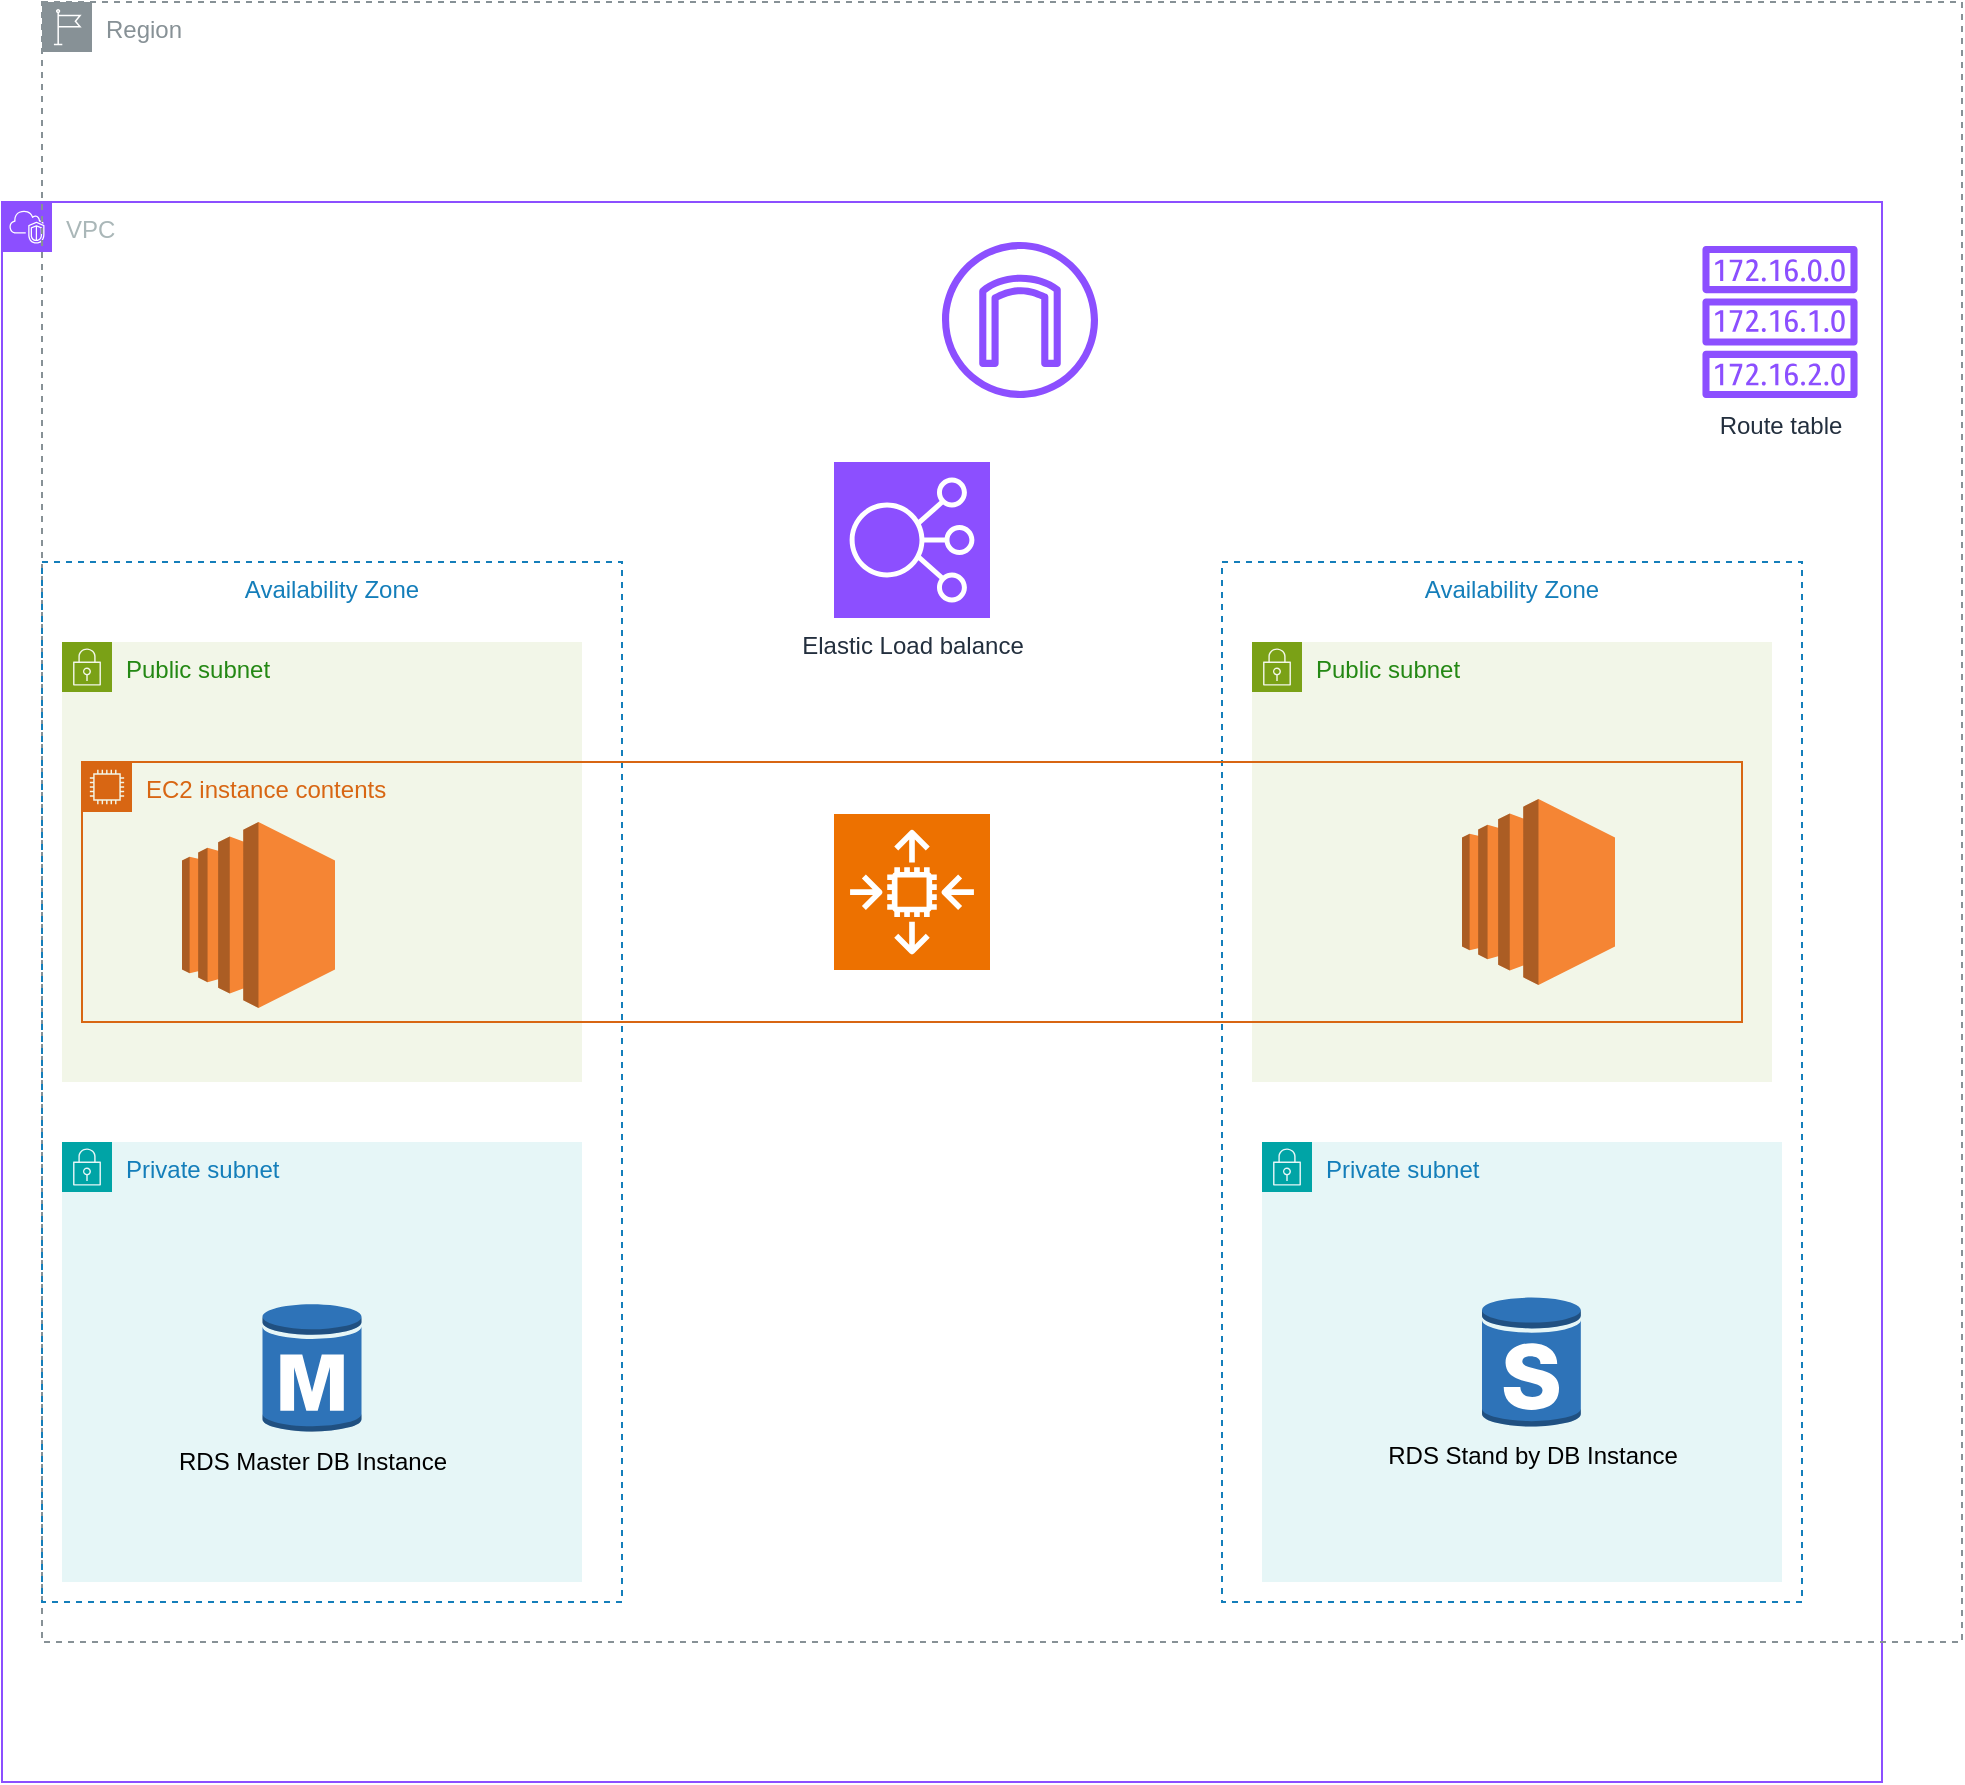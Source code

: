 <mxfile version="26.2.3">
  <diagram name="Page-1" id="_oD60J6IHfommlPzmUP2">
    <mxGraphModel dx="1215" dy="1701" grid="1" gridSize="10" guides="1" tooltips="1" connect="1" arrows="1" fold="1" page="1" pageScale="1" pageWidth="850" pageHeight="1100" math="0" shadow="0">
      <root>
        <mxCell id="0" />
        <mxCell id="1" parent="0" />
        <mxCell id="5L0FuMeQPzjHxBhtlWYr-2" value="VPC" style="points=[[0,0],[0.25,0],[0.5,0],[0.75,0],[1,0],[1,0.25],[1,0.5],[1,0.75],[1,1],[0.75,1],[0.5,1],[0.25,1],[0,1],[0,0.75],[0,0.5],[0,0.25]];outlineConnect=0;gradientColor=none;html=1;whiteSpace=wrap;fontSize=12;fontStyle=0;container=1;pointerEvents=0;collapsible=0;recursiveResize=0;shape=mxgraph.aws4.group;grIcon=mxgraph.aws4.group_vpc2;strokeColor=#8C4FFF;fillColor=none;verticalAlign=top;align=left;spacingLeft=30;fontColor=#AAB7B8;dashed=0;" vertex="1" parent="1">
          <mxGeometry x="20" y="60" width="940" height="790" as="geometry" />
        </mxCell>
        <mxCell id="5L0FuMeQPzjHxBhtlWYr-15" value="Availability Zone" style="fillColor=none;strokeColor=#147EBA;dashed=1;verticalAlign=top;fontStyle=0;fontColor=#147EBA;whiteSpace=wrap;html=1;" vertex="1" parent="5L0FuMeQPzjHxBhtlWYr-2">
          <mxGeometry x="610" y="180" width="290" height="520" as="geometry" />
        </mxCell>
        <mxCell id="5L0FuMeQPzjHxBhtlWYr-1" value="Region" style="sketch=0;outlineConnect=0;gradientColor=none;html=1;whiteSpace=wrap;fontSize=12;fontStyle=0;shape=mxgraph.aws4.group;grIcon=mxgraph.aws4.group_region;strokeColor=#879196;fillColor=none;verticalAlign=top;align=left;spacingLeft=30;fontColor=#879196;dashed=1;" vertex="1" parent="5L0FuMeQPzjHxBhtlWYr-2">
          <mxGeometry x="20" y="-100" width="960" height="820" as="geometry" />
        </mxCell>
        <mxCell id="5L0FuMeQPzjHxBhtlWYr-4" value="Availability Zone" style="fillColor=none;strokeColor=#147EBA;dashed=1;verticalAlign=top;fontStyle=0;fontColor=#147EBA;whiteSpace=wrap;html=1;" vertex="1" parent="5L0FuMeQPzjHxBhtlWYr-2">
          <mxGeometry x="20" y="180" width="290" height="520" as="geometry" />
        </mxCell>
        <mxCell id="5L0FuMeQPzjHxBhtlWYr-5" value="Public subnet" style="points=[[0,0],[0.25,0],[0.5,0],[0.75,0],[1,0],[1,0.25],[1,0.5],[1,0.75],[1,1],[0.75,1],[0.5,1],[0.25,1],[0,1],[0,0.75],[0,0.5],[0,0.25]];outlineConnect=0;gradientColor=none;html=1;whiteSpace=wrap;fontSize=12;fontStyle=0;container=1;pointerEvents=0;collapsible=0;recursiveResize=0;shape=mxgraph.aws4.group;grIcon=mxgraph.aws4.group_security_group;grStroke=0;strokeColor=#7AA116;fillColor=#F2F6E8;verticalAlign=top;align=left;spacingLeft=30;fontColor=#248814;dashed=0;" vertex="1" parent="5L0FuMeQPzjHxBhtlWYr-2">
          <mxGeometry x="30" y="220" width="260" height="220" as="geometry" />
        </mxCell>
        <mxCell id="5L0FuMeQPzjHxBhtlWYr-7" value="" style="sketch=0;points=[[0,0,0],[0.25,0,0],[0.5,0,0],[0.75,0,0],[1,0,0],[0,1,0],[0.25,1,0],[0.5,1,0],[0.75,1,0],[1,1,0],[0,0.25,0],[0,0.5,0],[0,0.75,0],[1,0.25,0],[1,0.5,0],[1,0.75,0]];outlineConnect=0;fontColor=#232F3E;fillColor=#ED7100;strokeColor=#ffffff;dashed=0;verticalLabelPosition=bottom;verticalAlign=top;align=center;html=1;fontSize=12;fontStyle=0;aspect=fixed;shape=mxgraph.aws4.resourceIcon;resIcon=mxgraph.aws4.auto_scaling2;" vertex="1" parent="5L0FuMeQPzjHxBhtlWYr-2">
          <mxGeometry x="416" y="306" width="78" height="78" as="geometry" />
        </mxCell>
        <mxCell id="5L0FuMeQPzjHxBhtlWYr-9" value="Elastic Load balance" style="sketch=0;points=[[0,0,0],[0.25,0,0],[0.5,0,0],[0.75,0,0],[1,0,0],[0,1,0],[0.25,1,0],[0.5,1,0],[0.75,1,0],[1,1,0],[0,0.25,0],[0,0.5,0],[0,0.75,0],[1,0.25,0],[1,0.5,0],[1,0.75,0]];outlineConnect=0;fontColor=#232F3E;fillColor=#8C4FFF;strokeColor=#ffffff;dashed=0;verticalLabelPosition=bottom;verticalAlign=top;align=center;html=1;fontSize=12;fontStyle=0;aspect=fixed;shape=mxgraph.aws4.resourceIcon;resIcon=mxgraph.aws4.elastic_load_balancing;" vertex="1" parent="5L0FuMeQPzjHxBhtlWYr-2">
          <mxGeometry x="416" y="130" width="78" height="78" as="geometry" />
        </mxCell>
        <mxCell id="5L0FuMeQPzjHxBhtlWYr-10" value="" style="sketch=0;outlineConnect=0;fontColor=#232F3E;gradientColor=none;fillColor=#8C4FFF;strokeColor=none;dashed=0;verticalLabelPosition=bottom;verticalAlign=top;align=center;html=1;fontSize=12;fontStyle=0;aspect=fixed;pointerEvents=1;shape=mxgraph.aws4.internet_gateway;" vertex="1" parent="5L0FuMeQPzjHxBhtlWYr-2">
          <mxGeometry x="470" y="20" width="78" height="78" as="geometry" />
        </mxCell>
        <mxCell id="5L0FuMeQPzjHxBhtlWYr-11" value="Route table" style="sketch=0;outlineConnect=0;fontColor=#232F3E;gradientColor=none;fillColor=#8C4FFF;strokeColor=none;dashed=0;verticalLabelPosition=bottom;verticalAlign=top;align=center;html=1;fontSize=12;fontStyle=0;aspect=fixed;pointerEvents=1;shape=mxgraph.aws4.route_table;" vertex="1" parent="5L0FuMeQPzjHxBhtlWYr-2">
          <mxGeometry x="850" y="22" width="78" height="76" as="geometry" />
        </mxCell>
        <mxCell id="5L0FuMeQPzjHxBhtlWYr-12" value="Private subnet" style="points=[[0,0],[0.25,0],[0.5,0],[0.75,0],[1,0],[1,0.25],[1,0.5],[1,0.75],[1,1],[0.75,1],[0.5,1],[0.25,1],[0,1],[0,0.75],[0,0.5],[0,0.25]];outlineConnect=0;gradientColor=none;html=1;whiteSpace=wrap;fontSize=12;fontStyle=0;container=1;pointerEvents=0;collapsible=0;recursiveResize=0;shape=mxgraph.aws4.group;grIcon=mxgraph.aws4.group_security_group;grStroke=0;strokeColor=#00A4A6;fillColor=#E6F6F7;verticalAlign=top;align=left;spacingLeft=30;fontColor=#147EBA;dashed=0;" vertex="1" parent="5L0FuMeQPzjHxBhtlWYr-2">
          <mxGeometry x="30" y="470" width="260" height="220" as="geometry" />
        </mxCell>
        <mxCell id="5L0FuMeQPzjHxBhtlWYr-14" value="RDS Master DB Instance" style="outlineConnect=0;dashed=0;verticalLabelPosition=bottom;verticalAlign=top;align=center;html=1;shape=mxgraph.aws3.rds_db_instance;fillColor=#2E73B8;gradientColor=none;" vertex="1" parent="5L0FuMeQPzjHxBhtlWYr-12">
          <mxGeometry x="100.25" y="80" width="49.5" height="66" as="geometry" />
        </mxCell>
        <mxCell id="5L0FuMeQPzjHxBhtlWYr-16" value="Public subnet" style="points=[[0,0],[0.25,0],[0.5,0],[0.75,0],[1,0],[1,0.25],[1,0.5],[1,0.75],[1,1],[0.75,1],[0.5,1],[0.25,1],[0,1],[0,0.75],[0,0.5],[0,0.25]];outlineConnect=0;gradientColor=none;html=1;whiteSpace=wrap;fontSize=12;fontStyle=0;container=1;pointerEvents=0;collapsible=0;recursiveResize=0;shape=mxgraph.aws4.group;grIcon=mxgraph.aws4.group_security_group;grStroke=0;strokeColor=#7AA116;fillColor=#F2F6E8;verticalAlign=top;align=left;spacingLeft=30;fontColor=#248814;dashed=0;" vertex="1" parent="5L0FuMeQPzjHxBhtlWYr-2">
          <mxGeometry x="625" y="220" width="260" height="220" as="geometry" />
        </mxCell>
        <mxCell id="5L0FuMeQPzjHxBhtlWYr-19" value="Private subnet" style="points=[[0,0],[0.25,0],[0.5,0],[0.75,0],[1,0],[1,0.25],[1,0.5],[1,0.75],[1,1],[0.75,1],[0.5,1],[0.25,1],[0,1],[0,0.75],[0,0.5],[0,0.25]];outlineConnect=0;gradientColor=none;html=1;whiteSpace=wrap;fontSize=12;fontStyle=0;container=1;pointerEvents=0;collapsible=0;recursiveResize=0;shape=mxgraph.aws4.group;grIcon=mxgraph.aws4.group_security_group;grStroke=0;strokeColor=#00A4A6;fillColor=#E6F6F7;verticalAlign=top;align=left;spacingLeft=30;fontColor=#147EBA;dashed=0;" vertex="1" parent="5L0FuMeQPzjHxBhtlWYr-2">
          <mxGeometry x="630" y="470" width="260" height="220" as="geometry" />
        </mxCell>
        <mxCell id="5L0FuMeQPzjHxBhtlWYr-21" value="RDS Stand by DB Instance" style="outlineConnect=0;dashed=0;verticalLabelPosition=bottom;verticalAlign=top;align=center;html=1;shape=mxgraph.aws3.rds_db_instance_standby_multi_az;fillColor=#2E73B8;gradientColor=none;" vertex="1" parent="5L0FuMeQPzjHxBhtlWYr-2">
          <mxGeometry x="740" y="547" width="49.5" height="66" as="geometry" />
        </mxCell>
        <mxCell id="5L0FuMeQPzjHxBhtlWYr-8" value="" style="outlineConnect=0;dashed=0;verticalLabelPosition=bottom;verticalAlign=top;align=center;html=1;shape=mxgraph.aws3.ec2;fillColor=#F58534;gradientColor=none;" vertex="1" parent="5L0FuMeQPzjHxBhtlWYr-2">
          <mxGeometry x="90" y="310" width="76.5" height="93" as="geometry" />
        </mxCell>
        <mxCell id="5L0FuMeQPzjHxBhtlWYr-23" value="EC2 instance contents" style="points=[[0,0],[0.25,0],[0.5,0],[0.75,0],[1,0],[1,0.25],[1,0.5],[1,0.75],[1,1],[0.75,1],[0.5,1],[0.25,1],[0,1],[0,0.75],[0,0.5],[0,0.25]];outlineConnect=0;gradientColor=none;html=1;whiteSpace=wrap;fontSize=12;fontStyle=0;container=1;pointerEvents=0;collapsible=0;recursiveResize=0;shape=mxgraph.aws4.group;grIcon=mxgraph.aws4.group_ec2_instance_contents;strokeColor=#D86613;fillColor=none;verticalAlign=top;align=left;spacingLeft=30;fontColor=#D86613;dashed=0;" vertex="1" parent="5L0FuMeQPzjHxBhtlWYr-2">
          <mxGeometry x="40" y="280" width="830" height="130" as="geometry" />
        </mxCell>
        <mxCell id="5L0FuMeQPzjHxBhtlWYr-24" value="" style="outlineConnect=0;dashed=0;verticalLabelPosition=bottom;verticalAlign=top;align=center;html=1;shape=mxgraph.aws3.ec2;fillColor=#F58534;gradientColor=none;" vertex="1" parent="5L0FuMeQPzjHxBhtlWYr-23">
          <mxGeometry x="690" y="18.5" width="76.5" height="93" as="geometry" />
        </mxCell>
      </root>
    </mxGraphModel>
  </diagram>
</mxfile>
